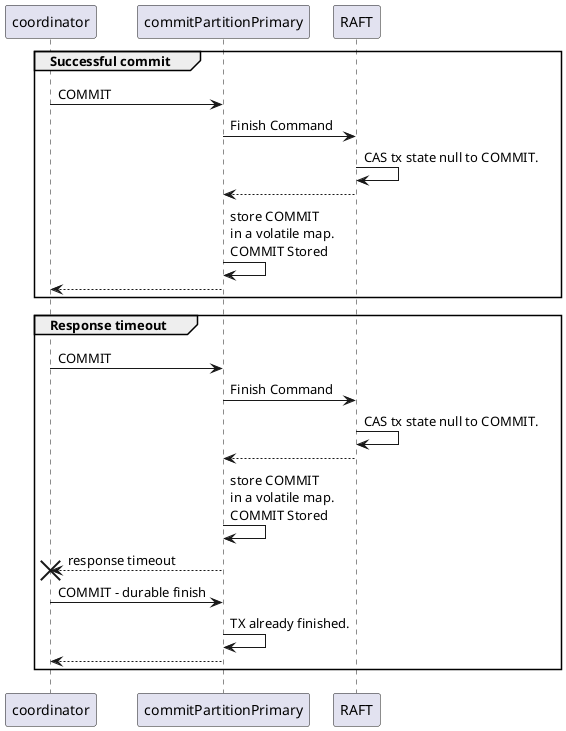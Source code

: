 @startuml

!pragma teoz true
group Successful commit
coordinator -> commitPartitionPrimary: COMMIT
commitPartitionPrimary -> RAFT : Finish Command
RAFT -> RAFT : CAS tx state null to COMMIT.
RAFT --> commitPartitionPrimary
commitPartitionPrimary -> commitPartitionPrimary: store COMMIT \nin a volatile map.\nCOMMIT Stored
commitPartitionPrimary --> coordinator
end

group Response timeout
coordinator -> commitPartitionPrimary: COMMIT
commitPartitionPrimary -> RAFT : Finish Command
RAFT -> RAFT : CAS tx state null to COMMIT.
RAFT --> commitPartitionPrimary
commitPartitionPrimary -> commitPartitionPrimary: store COMMIT \nin a volatile map.\nCOMMIT Stored
commitPartitionPrimary --> coordinator !! : response timeout

coordinator -> commitPartitionPrimary: COMMIT - durable finish
commitPartitionPrimary -> commitPartitionPrimary: TX already finished.
commitPartitionPrimary --> coordinator
end

@enduml
